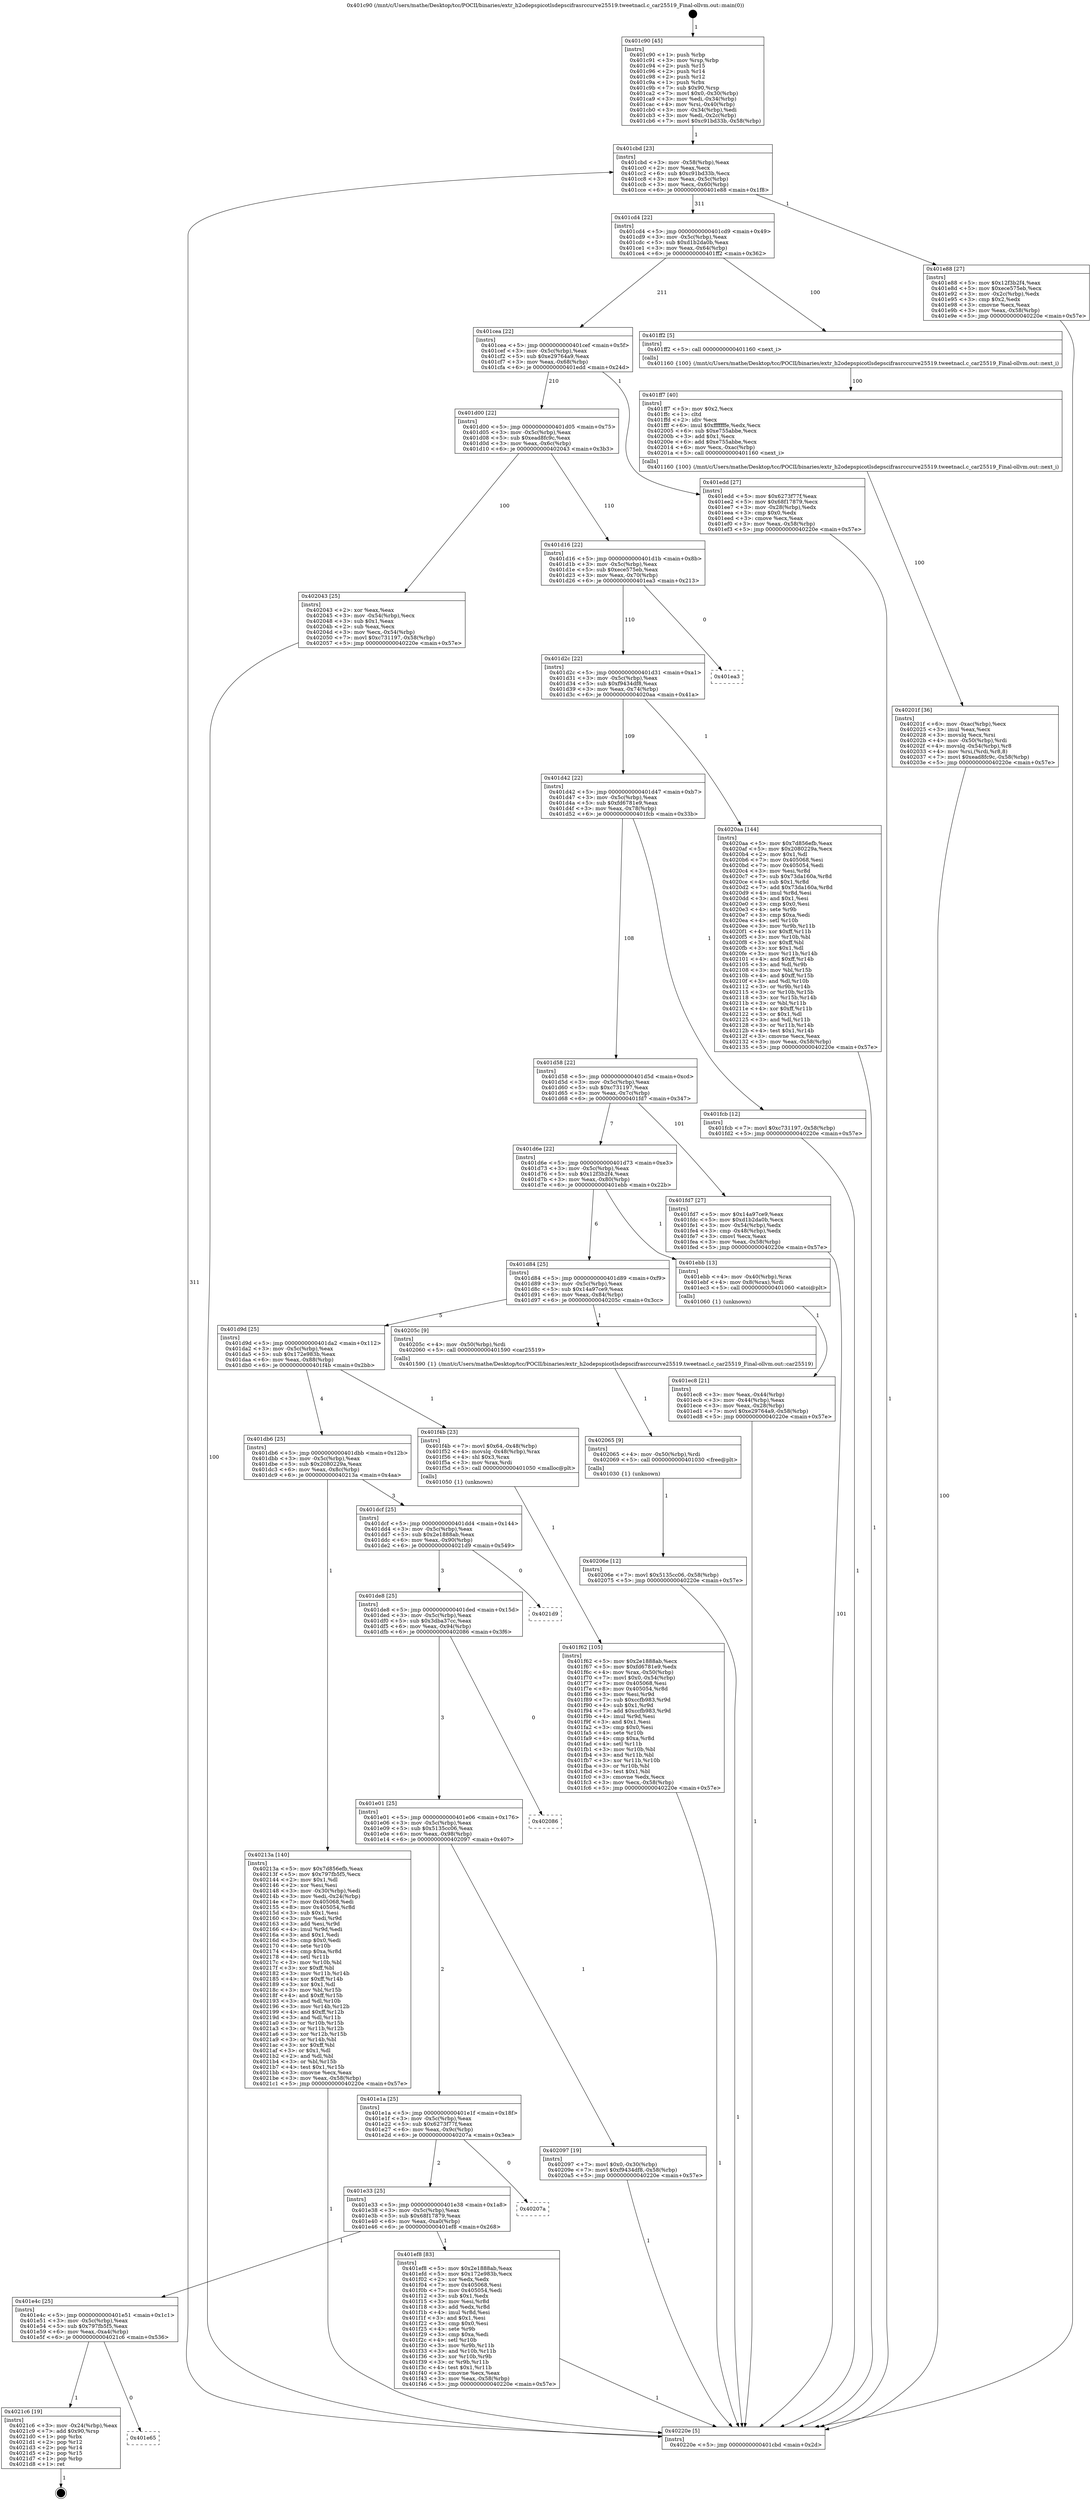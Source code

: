 digraph "0x401c90" {
  label = "0x401c90 (/mnt/c/Users/mathe/Desktop/tcc/POCII/binaries/extr_h2odepspicotlsdepscifrasrccurve25519.tweetnacl.c_car25519_Final-ollvm.out::main(0))"
  labelloc = "t"
  node[shape=record]

  Entry [label="",width=0.3,height=0.3,shape=circle,fillcolor=black,style=filled]
  "0x401cbd" [label="{
     0x401cbd [23]\l
     | [instrs]\l
     &nbsp;&nbsp;0x401cbd \<+3\>: mov -0x58(%rbp),%eax\l
     &nbsp;&nbsp;0x401cc0 \<+2\>: mov %eax,%ecx\l
     &nbsp;&nbsp;0x401cc2 \<+6\>: sub $0xc91bd33b,%ecx\l
     &nbsp;&nbsp;0x401cc8 \<+3\>: mov %eax,-0x5c(%rbp)\l
     &nbsp;&nbsp;0x401ccb \<+3\>: mov %ecx,-0x60(%rbp)\l
     &nbsp;&nbsp;0x401cce \<+6\>: je 0000000000401e88 \<main+0x1f8\>\l
  }"]
  "0x401e88" [label="{
     0x401e88 [27]\l
     | [instrs]\l
     &nbsp;&nbsp;0x401e88 \<+5\>: mov $0x12f3b2f4,%eax\l
     &nbsp;&nbsp;0x401e8d \<+5\>: mov $0xece575eb,%ecx\l
     &nbsp;&nbsp;0x401e92 \<+3\>: mov -0x2c(%rbp),%edx\l
     &nbsp;&nbsp;0x401e95 \<+3\>: cmp $0x2,%edx\l
     &nbsp;&nbsp;0x401e98 \<+3\>: cmovne %ecx,%eax\l
     &nbsp;&nbsp;0x401e9b \<+3\>: mov %eax,-0x58(%rbp)\l
     &nbsp;&nbsp;0x401e9e \<+5\>: jmp 000000000040220e \<main+0x57e\>\l
  }"]
  "0x401cd4" [label="{
     0x401cd4 [22]\l
     | [instrs]\l
     &nbsp;&nbsp;0x401cd4 \<+5\>: jmp 0000000000401cd9 \<main+0x49\>\l
     &nbsp;&nbsp;0x401cd9 \<+3\>: mov -0x5c(%rbp),%eax\l
     &nbsp;&nbsp;0x401cdc \<+5\>: sub $0xd1b2da0b,%eax\l
     &nbsp;&nbsp;0x401ce1 \<+3\>: mov %eax,-0x64(%rbp)\l
     &nbsp;&nbsp;0x401ce4 \<+6\>: je 0000000000401ff2 \<main+0x362\>\l
  }"]
  "0x40220e" [label="{
     0x40220e [5]\l
     | [instrs]\l
     &nbsp;&nbsp;0x40220e \<+5\>: jmp 0000000000401cbd \<main+0x2d\>\l
  }"]
  "0x401c90" [label="{
     0x401c90 [45]\l
     | [instrs]\l
     &nbsp;&nbsp;0x401c90 \<+1\>: push %rbp\l
     &nbsp;&nbsp;0x401c91 \<+3\>: mov %rsp,%rbp\l
     &nbsp;&nbsp;0x401c94 \<+2\>: push %r15\l
     &nbsp;&nbsp;0x401c96 \<+2\>: push %r14\l
     &nbsp;&nbsp;0x401c98 \<+2\>: push %r12\l
     &nbsp;&nbsp;0x401c9a \<+1\>: push %rbx\l
     &nbsp;&nbsp;0x401c9b \<+7\>: sub $0x90,%rsp\l
     &nbsp;&nbsp;0x401ca2 \<+7\>: movl $0x0,-0x30(%rbp)\l
     &nbsp;&nbsp;0x401ca9 \<+3\>: mov %edi,-0x34(%rbp)\l
     &nbsp;&nbsp;0x401cac \<+4\>: mov %rsi,-0x40(%rbp)\l
     &nbsp;&nbsp;0x401cb0 \<+3\>: mov -0x34(%rbp),%edi\l
     &nbsp;&nbsp;0x401cb3 \<+3\>: mov %edi,-0x2c(%rbp)\l
     &nbsp;&nbsp;0x401cb6 \<+7\>: movl $0xc91bd33b,-0x58(%rbp)\l
  }"]
  Exit [label="",width=0.3,height=0.3,shape=circle,fillcolor=black,style=filled,peripheries=2]
  "0x401ff2" [label="{
     0x401ff2 [5]\l
     | [instrs]\l
     &nbsp;&nbsp;0x401ff2 \<+5\>: call 0000000000401160 \<next_i\>\l
     | [calls]\l
     &nbsp;&nbsp;0x401160 \{100\} (/mnt/c/Users/mathe/Desktop/tcc/POCII/binaries/extr_h2odepspicotlsdepscifrasrccurve25519.tweetnacl.c_car25519_Final-ollvm.out::next_i)\l
  }"]
  "0x401cea" [label="{
     0x401cea [22]\l
     | [instrs]\l
     &nbsp;&nbsp;0x401cea \<+5\>: jmp 0000000000401cef \<main+0x5f\>\l
     &nbsp;&nbsp;0x401cef \<+3\>: mov -0x5c(%rbp),%eax\l
     &nbsp;&nbsp;0x401cf2 \<+5\>: sub $0xe29764a9,%eax\l
     &nbsp;&nbsp;0x401cf7 \<+3\>: mov %eax,-0x68(%rbp)\l
     &nbsp;&nbsp;0x401cfa \<+6\>: je 0000000000401edd \<main+0x24d\>\l
  }"]
  "0x401e65" [label="{
     0x401e65\l
  }", style=dashed]
  "0x401edd" [label="{
     0x401edd [27]\l
     | [instrs]\l
     &nbsp;&nbsp;0x401edd \<+5\>: mov $0x6273f77f,%eax\l
     &nbsp;&nbsp;0x401ee2 \<+5\>: mov $0x68f17879,%ecx\l
     &nbsp;&nbsp;0x401ee7 \<+3\>: mov -0x28(%rbp),%edx\l
     &nbsp;&nbsp;0x401eea \<+3\>: cmp $0x0,%edx\l
     &nbsp;&nbsp;0x401eed \<+3\>: cmove %ecx,%eax\l
     &nbsp;&nbsp;0x401ef0 \<+3\>: mov %eax,-0x58(%rbp)\l
     &nbsp;&nbsp;0x401ef3 \<+5\>: jmp 000000000040220e \<main+0x57e\>\l
  }"]
  "0x401d00" [label="{
     0x401d00 [22]\l
     | [instrs]\l
     &nbsp;&nbsp;0x401d00 \<+5\>: jmp 0000000000401d05 \<main+0x75\>\l
     &nbsp;&nbsp;0x401d05 \<+3\>: mov -0x5c(%rbp),%eax\l
     &nbsp;&nbsp;0x401d08 \<+5\>: sub $0xead8fc9c,%eax\l
     &nbsp;&nbsp;0x401d0d \<+3\>: mov %eax,-0x6c(%rbp)\l
     &nbsp;&nbsp;0x401d10 \<+6\>: je 0000000000402043 \<main+0x3b3\>\l
  }"]
  "0x4021c6" [label="{
     0x4021c6 [19]\l
     | [instrs]\l
     &nbsp;&nbsp;0x4021c6 \<+3\>: mov -0x24(%rbp),%eax\l
     &nbsp;&nbsp;0x4021c9 \<+7\>: add $0x90,%rsp\l
     &nbsp;&nbsp;0x4021d0 \<+1\>: pop %rbx\l
     &nbsp;&nbsp;0x4021d1 \<+2\>: pop %r12\l
     &nbsp;&nbsp;0x4021d3 \<+2\>: pop %r14\l
     &nbsp;&nbsp;0x4021d5 \<+2\>: pop %r15\l
     &nbsp;&nbsp;0x4021d7 \<+1\>: pop %rbp\l
     &nbsp;&nbsp;0x4021d8 \<+1\>: ret\l
  }"]
  "0x402043" [label="{
     0x402043 [25]\l
     | [instrs]\l
     &nbsp;&nbsp;0x402043 \<+2\>: xor %eax,%eax\l
     &nbsp;&nbsp;0x402045 \<+3\>: mov -0x54(%rbp),%ecx\l
     &nbsp;&nbsp;0x402048 \<+3\>: sub $0x1,%eax\l
     &nbsp;&nbsp;0x40204b \<+2\>: sub %eax,%ecx\l
     &nbsp;&nbsp;0x40204d \<+3\>: mov %ecx,-0x54(%rbp)\l
     &nbsp;&nbsp;0x402050 \<+7\>: movl $0xc731197,-0x58(%rbp)\l
     &nbsp;&nbsp;0x402057 \<+5\>: jmp 000000000040220e \<main+0x57e\>\l
  }"]
  "0x401d16" [label="{
     0x401d16 [22]\l
     | [instrs]\l
     &nbsp;&nbsp;0x401d16 \<+5\>: jmp 0000000000401d1b \<main+0x8b\>\l
     &nbsp;&nbsp;0x401d1b \<+3\>: mov -0x5c(%rbp),%eax\l
     &nbsp;&nbsp;0x401d1e \<+5\>: sub $0xece575eb,%eax\l
     &nbsp;&nbsp;0x401d23 \<+3\>: mov %eax,-0x70(%rbp)\l
     &nbsp;&nbsp;0x401d26 \<+6\>: je 0000000000401ea3 \<main+0x213\>\l
  }"]
  "0x40206e" [label="{
     0x40206e [12]\l
     | [instrs]\l
     &nbsp;&nbsp;0x40206e \<+7\>: movl $0x5135cc06,-0x58(%rbp)\l
     &nbsp;&nbsp;0x402075 \<+5\>: jmp 000000000040220e \<main+0x57e\>\l
  }"]
  "0x401ea3" [label="{
     0x401ea3\l
  }", style=dashed]
  "0x401d2c" [label="{
     0x401d2c [22]\l
     | [instrs]\l
     &nbsp;&nbsp;0x401d2c \<+5\>: jmp 0000000000401d31 \<main+0xa1\>\l
     &nbsp;&nbsp;0x401d31 \<+3\>: mov -0x5c(%rbp),%eax\l
     &nbsp;&nbsp;0x401d34 \<+5\>: sub $0xf9434df8,%eax\l
     &nbsp;&nbsp;0x401d39 \<+3\>: mov %eax,-0x74(%rbp)\l
     &nbsp;&nbsp;0x401d3c \<+6\>: je 00000000004020aa \<main+0x41a\>\l
  }"]
  "0x402065" [label="{
     0x402065 [9]\l
     | [instrs]\l
     &nbsp;&nbsp;0x402065 \<+4\>: mov -0x50(%rbp),%rdi\l
     &nbsp;&nbsp;0x402069 \<+5\>: call 0000000000401030 \<free@plt\>\l
     | [calls]\l
     &nbsp;&nbsp;0x401030 \{1\} (unknown)\l
  }"]
  "0x4020aa" [label="{
     0x4020aa [144]\l
     | [instrs]\l
     &nbsp;&nbsp;0x4020aa \<+5\>: mov $0x7d856efb,%eax\l
     &nbsp;&nbsp;0x4020af \<+5\>: mov $0x2080229a,%ecx\l
     &nbsp;&nbsp;0x4020b4 \<+2\>: mov $0x1,%dl\l
     &nbsp;&nbsp;0x4020b6 \<+7\>: mov 0x405068,%esi\l
     &nbsp;&nbsp;0x4020bd \<+7\>: mov 0x405054,%edi\l
     &nbsp;&nbsp;0x4020c4 \<+3\>: mov %esi,%r8d\l
     &nbsp;&nbsp;0x4020c7 \<+7\>: sub $0x73da160a,%r8d\l
     &nbsp;&nbsp;0x4020ce \<+4\>: sub $0x1,%r8d\l
     &nbsp;&nbsp;0x4020d2 \<+7\>: add $0x73da160a,%r8d\l
     &nbsp;&nbsp;0x4020d9 \<+4\>: imul %r8d,%esi\l
     &nbsp;&nbsp;0x4020dd \<+3\>: and $0x1,%esi\l
     &nbsp;&nbsp;0x4020e0 \<+3\>: cmp $0x0,%esi\l
     &nbsp;&nbsp;0x4020e3 \<+4\>: sete %r9b\l
     &nbsp;&nbsp;0x4020e7 \<+3\>: cmp $0xa,%edi\l
     &nbsp;&nbsp;0x4020ea \<+4\>: setl %r10b\l
     &nbsp;&nbsp;0x4020ee \<+3\>: mov %r9b,%r11b\l
     &nbsp;&nbsp;0x4020f1 \<+4\>: xor $0xff,%r11b\l
     &nbsp;&nbsp;0x4020f5 \<+3\>: mov %r10b,%bl\l
     &nbsp;&nbsp;0x4020f8 \<+3\>: xor $0xff,%bl\l
     &nbsp;&nbsp;0x4020fb \<+3\>: xor $0x1,%dl\l
     &nbsp;&nbsp;0x4020fe \<+3\>: mov %r11b,%r14b\l
     &nbsp;&nbsp;0x402101 \<+4\>: and $0xff,%r14b\l
     &nbsp;&nbsp;0x402105 \<+3\>: and %dl,%r9b\l
     &nbsp;&nbsp;0x402108 \<+3\>: mov %bl,%r15b\l
     &nbsp;&nbsp;0x40210b \<+4\>: and $0xff,%r15b\l
     &nbsp;&nbsp;0x40210f \<+3\>: and %dl,%r10b\l
     &nbsp;&nbsp;0x402112 \<+3\>: or %r9b,%r14b\l
     &nbsp;&nbsp;0x402115 \<+3\>: or %r10b,%r15b\l
     &nbsp;&nbsp;0x402118 \<+3\>: xor %r15b,%r14b\l
     &nbsp;&nbsp;0x40211b \<+3\>: or %bl,%r11b\l
     &nbsp;&nbsp;0x40211e \<+4\>: xor $0xff,%r11b\l
     &nbsp;&nbsp;0x402122 \<+3\>: or $0x1,%dl\l
     &nbsp;&nbsp;0x402125 \<+3\>: and %dl,%r11b\l
     &nbsp;&nbsp;0x402128 \<+3\>: or %r11b,%r14b\l
     &nbsp;&nbsp;0x40212b \<+4\>: test $0x1,%r14b\l
     &nbsp;&nbsp;0x40212f \<+3\>: cmovne %ecx,%eax\l
     &nbsp;&nbsp;0x402132 \<+3\>: mov %eax,-0x58(%rbp)\l
     &nbsp;&nbsp;0x402135 \<+5\>: jmp 000000000040220e \<main+0x57e\>\l
  }"]
  "0x401d42" [label="{
     0x401d42 [22]\l
     | [instrs]\l
     &nbsp;&nbsp;0x401d42 \<+5\>: jmp 0000000000401d47 \<main+0xb7\>\l
     &nbsp;&nbsp;0x401d47 \<+3\>: mov -0x5c(%rbp),%eax\l
     &nbsp;&nbsp;0x401d4a \<+5\>: sub $0xfd6781e9,%eax\l
     &nbsp;&nbsp;0x401d4f \<+3\>: mov %eax,-0x78(%rbp)\l
     &nbsp;&nbsp;0x401d52 \<+6\>: je 0000000000401fcb \<main+0x33b\>\l
  }"]
  "0x40201f" [label="{
     0x40201f [36]\l
     | [instrs]\l
     &nbsp;&nbsp;0x40201f \<+6\>: mov -0xac(%rbp),%ecx\l
     &nbsp;&nbsp;0x402025 \<+3\>: imul %eax,%ecx\l
     &nbsp;&nbsp;0x402028 \<+3\>: movslq %ecx,%rsi\l
     &nbsp;&nbsp;0x40202b \<+4\>: mov -0x50(%rbp),%rdi\l
     &nbsp;&nbsp;0x40202f \<+4\>: movslq -0x54(%rbp),%r8\l
     &nbsp;&nbsp;0x402033 \<+4\>: mov %rsi,(%rdi,%r8,8)\l
     &nbsp;&nbsp;0x402037 \<+7\>: movl $0xead8fc9c,-0x58(%rbp)\l
     &nbsp;&nbsp;0x40203e \<+5\>: jmp 000000000040220e \<main+0x57e\>\l
  }"]
  "0x401fcb" [label="{
     0x401fcb [12]\l
     | [instrs]\l
     &nbsp;&nbsp;0x401fcb \<+7\>: movl $0xc731197,-0x58(%rbp)\l
     &nbsp;&nbsp;0x401fd2 \<+5\>: jmp 000000000040220e \<main+0x57e\>\l
  }"]
  "0x401d58" [label="{
     0x401d58 [22]\l
     | [instrs]\l
     &nbsp;&nbsp;0x401d58 \<+5\>: jmp 0000000000401d5d \<main+0xcd\>\l
     &nbsp;&nbsp;0x401d5d \<+3\>: mov -0x5c(%rbp),%eax\l
     &nbsp;&nbsp;0x401d60 \<+5\>: sub $0xc731197,%eax\l
     &nbsp;&nbsp;0x401d65 \<+3\>: mov %eax,-0x7c(%rbp)\l
     &nbsp;&nbsp;0x401d68 \<+6\>: je 0000000000401fd7 \<main+0x347\>\l
  }"]
  "0x401ff7" [label="{
     0x401ff7 [40]\l
     | [instrs]\l
     &nbsp;&nbsp;0x401ff7 \<+5\>: mov $0x2,%ecx\l
     &nbsp;&nbsp;0x401ffc \<+1\>: cltd\l
     &nbsp;&nbsp;0x401ffd \<+2\>: idiv %ecx\l
     &nbsp;&nbsp;0x401fff \<+6\>: imul $0xfffffffe,%edx,%ecx\l
     &nbsp;&nbsp;0x402005 \<+6\>: sub $0xe755abbe,%ecx\l
     &nbsp;&nbsp;0x40200b \<+3\>: add $0x1,%ecx\l
     &nbsp;&nbsp;0x40200e \<+6\>: add $0xe755abbe,%ecx\l
     &nbsp;&nbsp;0x402014 \<+6\>: mov %ecx,-0xac(%rbp)\l
     &nbsp;&nbsp;0x40201a \<+5\>: call 0000000000401160 \<next_i\>\l
     | [calls]\l
     &nbsp;&nbsp;0x401160 \{100\} (/mnt/c/Users/mathe/Desktop/tcc/POCII/binaries/extr_h2odepspicotlsdepscifrasrccurve25519.tweetnacl.c_car25519_Final-ollvm.out::next_i)\l
  }"]
  "0x401fd7" [label="{
     0x401fd7 [27]\l
     | [instrs]\l
     &nbsp;&nbsp;0x401fd7 \<+5\>: mov $0x14a97ce9,%eax\l
     &nbsp;&nbsp;0x401fdc \<+5\>: mov $0xd1b2da0b,%ecx\l
     &nbsp;&nbsp;0x401fe1 \<+3\>: mov -0x54(%rbp),%edx\l
     &nbsp;&nbsp;0x401fe4 \<+3\>: cmp -0x48(%rbp),%edx\l
     &nbsp;&nbsp;0x401fe7 \<+3\>: cmovl %ecx,%eax\l
     &nbsp;&nbsp;0x401fea \<+3\>: mov %eax,-0x58(%rbp)\l
     &nbsp;&nbsp;0x401fed \<+5\>: jmp 000000000040220e \<main+0x57e\>\l
  }"]
  "0x401d6e" [label="{
     0x401d6e [22]\l
     | [instrs]\l
     &nbsp;&nbsp;0x401d6e \<+5\>: jmp 0000000000401d73 \<main+0xe3\>\l
     &nbsp;&nbsp;0x401d73 \<+3\>: mov -0x5c(%rbp),%eax\l
     &nbsp;&nbsp;0x401d76 \<+5\>: sub $0x12f3b2f4,%eax\l
     &nbsp;&nbsp;0x401d7b \<+3\>: mov %eax,-0x80(%rbp)\l
     &nbsp;&nbsp;0x401d7e \<+6\>: je 0000000000401ebb \<main+0x22b\>\l
  }"]
  "0x401f62" [label="{
     0x401f62 [105]\l
     | [instrs]\l
     &nbsp;&nbsp;0x401f62 \<+5\>: mov $0x2e1888ab,%ecx\l
     &nbsp;&nbsp;0x401f67 \<+5\>: mov $0xfd6781e9,%edx\l
     &nbsp;&nbsp;0x401f6c \<+4\>: mov %rax,-0x50(%rbp)\l
     &nbsp;&nbsp;0x401f70 \<+7\>: movl $0x0,-0x54(%rbp)\l
     &nbsp;&nbsp;0x401f77 \<+7\>: mov 0x405068,%esi\l
     &nbsp;&nbsp;0x401f7e \<+8\>: mov 0x405054,%r8d\l
     &nbsp;&nbsp;0x401f86 \<+3\>: mov %esi,%r9d\l
     &nbsp;&nbsp;0x401f89 \<+7\>: sub $0xccfb983,%r9d\l
     &nbsp;&nbsp;0x401f90 \<+4\>: sub $0x1,%r9d\l
     &nbsp;&nbsp;0x401f94 \<+7\>: add $0xccfb983,%r9d\l
     &nbsp;&nbsp;0x401f9b \<+4\>: imul %r9d,%esi\l
     &nbsp;&nbsp;0x401f9f \<+3\>: and $0x1,%esi\l
     &nbsp;&nbsp;0x401fa2 \<+3\>: cmp $0x0,%esi\l
     &nbsp;&nbsp;0x401fa5 \<+4\>: sete %r10b\l
     &nbsp;&nbsp;0x401fa9 \<+4\>: cmp $0xa,%r8d\l
     &nbsp;&nbsp;0x401fad \<+4\>: setl %r11b\l
     &nbsp;&nbsp;0x401fb1 \<+3\>: mov %r10b,%bl\l
     &nbsp;&nbsp;0x401fb4 \<+3\>: and %r11b,%bl\l
     &nbsp;&nbsp;0x401fb7 \<+3\>: xor %r11b,%r10b\l
     &nbsp;&nbsp;0x401fba \<+3\>: or %r10b,%bl\l
     &nbsp;&nbsp;0x401fbd \<+3\>: test $0x1,%bl\l
     &nbsp;&nbsp;0x401fc0 \<+3\>: cmovne %edx,%ecx\l
     &nbsp;&nbsp;0x401fc3 \<+3\>: mov %ecx,-0x58(%rbp)\l
     &nbsp;&nbsp;0x401fc6 \<+5\>: jmp 000000000040220e \<main+0x57e\>\l
  }"]
  "0x401ebb" [label="{
     0x401ebb [13]\l
     | [instrs]\l
     &nbsp;&nbsp;0x401ebb \<+4\>: mov -0x40(%rbp),%rax\l
     &nbsp;&nbsp;0x401ebf \<+4\>: mov 0x8(%rax),%rdi\l
     &nbsp;&nbsp;0x401ec3 \<+5\>: call 0000000000401060 \<atoi@plt\>\l
     | [calls]\l
     &nbsp;&nbsp;0x401060 \{1\} (unknown)\l
  }"]
  "0x401d84" [label="{
     0x401d84 [25]\l
     | [instrs]\l
     &nbsp;&nbsp;0x401d84 \<+5\>: jmp 0000000000401d89 \<main+0xf9\>\l
     &nbsp;&nbsp;0x401d89 \<+3\>: mov -0x5c(%rbp),%eax\l
     &nbsp;&nbsp;0x401d8c \<+5\>: sub $0x14a97ce9,%eax\l
     &nbsp;&nbsp;0x401d91 \<+6\>: mov %eax,-0x84(%rbp)\l
     &nbsp;&nbsp;0x401d97 \<+6\>: je 000000000040205c \<main+0x3cc\>\l
  }"]
  "0x401ec8" [label="{
     0x401ec8 [21]\l
     | [instrs]\l
     &nbsp;&nbsp;0x401ec8 \<+3\>: mov %eax,-0x44(%rbp)\l
     &nbsp;&nbsp;0x401ecb \<+3\>: mov -0x44(%rbp),%eax\l
     &nbsp;&nbsp;0x401ece \<+3\>: mov %eax,-0x28(%rbp)\l
     &nbsp;&nbsp;0x401ed1 \<+7\>: movl $0xe29764a9,-0x58(%rbp)\l
     &nbsp;&nbsp;0x401ed8 \<+5\>: jmp 000000000040220e \<main+0x57e\>\l
  }"]
  "0x401e4c" [label="{
     0x401e4c [25]\l
     | [instrs]\l
     &nbsp;&nbsp;0x401e4c \<+5\>: jmp 0000000000401e51 \<main+0x1c1\>\l
     &nbsp;&nbsp;0x401e51 \<+3\>: mov -0x5c(%rbp),%eax\l
     &nbsp;&nbsp;0x401e54 \<+5\>: sub $0x797fb5f5,%eax\l
     &nbsp;&nbsp;0x401e59 \<+6\>: mov %eax,-0xa4(%rbp)\l
     &nbsp;&nbsp;0x401e5f \<+6\>: je 00000000004021c6 \<main+0x536\>\l
  }"]
  "0x40205c" [label="{
     0x40205c [9]\l
     | [instrs]\l
     &nbsp;&nbsp;0x40205c \<+4\>: mov -0x50(%rbp),%rdi\l
     &nbsp;&nbsp;0x402060 \<+5\>: call 0000000000401590 \<car25519\>\l
     | [calls]\l
     &nbsp;&nbsp;0x401590 \{1\} (/mnt/c/Users/mathe/Desktop/tcc/POCII/binaries/extr_h2odepspicotlsdepscifrasrccurve25519.tweetnacl.c_car25519_Final-ollvm.out::car25519)\l
  }"]
  "0x401d9d" [label="{
     0x401d9d [25]\l
     | [instrs]\l
     &nbsp;&nbsp;0x401d9d \<+5\>: jmp 0000000000401da2 \<main+0x112\>\l
     &nbsp;&nbsp;0x401da2 \<+3\>: mov -0x5c(%rbp),%eax\l
     &nbsp;&nbsp;0x401da5 \<+5\>: sub $0x172e983b,%eax\l
     &nbsp;&nbsp;0x401daa \<+6\>: mov %eax,-0x88(%rbp)\l
     &nbsp;&nbsp;0x401db0 \<+6\>: je 0000000000401f4b \<main+0x2bb\>\l
  }"]
  "0x401ef8" [label="{
     0x401ef8 [83]\l
     | [instrs]\l
     &nbsp;&nbsp;0x401ef8 \<+5\>: mov $0x2e1888ab,%eax\l
     &nbsp;&nbsp;0x401efd \<+5\>: mov $0x172e983b,%ecx\l
     &nbsp;&nbsp;0x401f02 \<+2\>: xor %edx,%edx\l
     &nbsp;&nbsp;0x401f04 \<+7\>: mov 0x405068,%esi\l
     &nbsp;&nbsp;0x401f0b \<+7\>: mov 0x405054,%edi\l
     &nbsp;&nbsp;0x401f12 \<+3\>: sub $0x1,%edx\l
     &nbsp;&nbsp;0x401f15 \<+3\>: mov %esi,%r8d\l
     &nbsp;&nbsp;0x401f18 \<+3\>: add %edx,%r8d\l
     &nbsp;&nbsp;0x401f1b \<+4\>: imul %r8d,%esi\l
     &nbsp;&nbsp;0x401f1f \<+3\>: and $0x1,%esi\l
     &nbsp;&nbsp;0x401f22 \<+3\>: cmp $0x0,%esi\l
     &nbsp;&nbsp;0x401f25 \<+4\>: sete %r9b\l
     &nbsp;&nbsp;0x401f29 \<+3\>: cmp $0xa,%edi\l
     &nbsp;&nbsp;0x401f2c \<+4\>: setl %r10b\l
     &nbsp;&nbsp;0x401f30 \<+3\>: mov %r9b,%r11b\l
     &nbsp;&nbsp;0x401f33 \<+3\>: and %r10b,%r11b\l
     &nbsp;&nbsp;0x401f36 \<+3\>: xor %r10b,%r9b\l
     &nbsp;&nbsp;0x401f39 \<+3\>: or %r9b,%r11b\l
     &nbsp;&nbsp;0x401f3c \<+4\>: test $0x1,%r11b\l
     &nbsp;&nbsp;0x401f40 \<+3\>: cmovne %ecx,%eax\l
     &nbsp;&nbsp;0x401f43 \<+3\>: mov %eax,-0x58(%rbp)\l
     &nbsp;&nbsp;0x401f46 \<+5\>: jmp 000000000040220e \<main+0x57e\>\l
  }"]
  "0x401f4b" [label="{
     0x401f4b [23]\l
     | [instrs]\l
     &nbsp;&nbsp;0x401f4b \<+7\>: movl $0x64,-0x48(%rbp)\l
     &nbsp;&nbsp;0x401f52 \<+4\>: movslq -0x48(%rbp),%rax\l
     &nbsp;&nbsp;0x401f56 \<+4\>: shl $0x3,%rax\l
     &nbsp;&nbsp;0x401f5a \<+3\>: mov %rax,%rdi\l
     &nbsp;&nbsp;0x401f5d \<+5\>: call 0000000000401050 \<malloc@plt\>\l
     | [calls]\l
     &nbsp;&nbsp;0x401050 \{1\} (unknown)\l
  }"]
  "0x401db6" [label="{
     0x401db6 [25]\l
     | [instrs]\l
     &nbsp;&nbsp;0x401db6 \<+5\>: jmp 0000000000401dbb \<main+0x12b\>\l
     &nbsp;&nbsp;0x401dbb \<+3\>: mov -0x5c(%rbp),%eax\l
     &nbsp;&nbsp;0x401dbe \<+5\>: sub $0x2080229a,%eax\l
     &nbsp;&nbsp;0x401dc3 \<+6\>: mov %eax,-0x8c(%rbp)\l
     &nbsp;&nbsp;0x401dc9 \<+6\>: je 000000000040213a \<main+0x4aa\>\l
  }"]
  "0x401e33" [label="{
     0x401e33 [25]\l
     | [instrs]\l
     &nbsp;&nbsp;0x401e33 \<+5\>: jmp 0000000000401e38 \<main+0x1a8\>\l
     &nbsp;&nbsp;0x401e38 \<+3\>: mov -0x5c(%rbp),%eax\l
     &nbsp;&nbsp;0x401e3b \<+5\>: sub $0x68f17879,%eax\l
     &nbsp;&nbsp;0x401e40 \<+6\>: mov %eax,-0xa0(%rbp)\l
     &nbsp;&nbsp;0x401e46 \<+6\>: je 0000000000401ef8 \<main+0x268\>\l
  }"]
  "0x40213a" [label="{
     0x40213a [140]\l
     | [instrs]\l
     &nbsp;&nbsp;0x40213a \<+5\>: mov $0x7d856efb,%eax\l
     &nbsp;&nbsp;0x40213f \<+5\>: mov $0x797fb5f5,%ecx\l
     &nbsp;&nbsp;0x402144 \<+2\>: mov $0x1,%dl\l
     &nbsp;&nbsp;0x402146 \<+2\>: xor %esi,%esi\l
     &nbsp;&nbsp;0x402148 \<+3\>: mov -0x30(%rbp),%edi\l
     &nbsp;&nbsp;0x40214b \<+3\>: mov %edi,-0x24(%rbp)\l
     &nbsp;&nbsp;0x40214e \<+7\>: mov 0x405068,%edi\l
     &nbsp;&nbsp;0x402155 \<+8\>: mov 0x405054,%r8d\l
     &nbsp;&nbsp;0x40215d \<+3\>: sub $0x1,%esi\l
     &nbsp;&nbsp;0x402160 \<+3\>: mov %edi,%r9d\l
     &nbsp;&nbsp;0x402163 \<+3\>: add %esi,%r9d\l
     &nbsp;&nbsp;0x402166 \<+4\>: imul %r9d,%edi\l
     &nbsp;&nbsp;0x40216a \<+3\>: and $0x1,%edi\l
     &nbsp;&nbsp;0x40216d \<+3\>: cmp $0x0,%edi\l
     &nbsp;&nbsp;0x402170 \<+4\>: sete %r10b\l
     &nbsp;&nbsp;0x402174 \<+4\>: cmp $0xa,%r8d\l
     &nbsp;&nbsp;0x402178 \<+4\>: setl %r11b\l
     &nbsp;&nbsp;0x40217c \<+3\>: mov %r10b,%bl\l
     &nbsp;&nbsp;0x40217f \<+3\>: xor $0xff,%bl\l
     &nbsp;&nbsp;0x402182 \<+3\>: mov %r11b,%r14b\l
     &nbsp;&nbsp;0x402185 \<+4\>: xor $0xff,%r14b\l
     &nbsp;&nbsp;0x402189 \<+3\>: xor $0x1,%dl\l
     &nbsp;&nbsp;0x40218c \<+3\>: mov %bl,%r15b\l
     &nbsp;&nbsp;0x40218f \<+4\>: and $0xff,%r15b\l
     &nbsp;&nbsp;0x402193 \<+3\>: and %dl,%r10b\l
     &nbsp;&nbsp;0x402196 \<+3\>: mov %r14b,%r12b\l
     &nbsp;&nbsp;0x402199 \<+4\>: and $0xff,%r12b\l
     &nbsp;&nbsp;0x40219d \<+3\>: and %dl,%r11b\l
     &nbsp;&nbsp;0x4021a0 \<+3\>: or %r10b,%r15b\l
     &nbsp;&nbsp;0x4021a3 \<+3\>: or %r11b,%r12b\l
     &nbsp;&nbsp;0x4021a6 \<+3\>: xor %r12b,%r15b\l
     &nbsp;&nbsp;0x4021a9 \<+3\>: or %r14b,%bl\l
     &nbsp;&nbsp;0x4021ac \<+3\>: xor $0xff,%bl\l
     &nbsp;&nbsp;0x4021af \<+3\>: or $0x1,%dl\l
     &nbsp;&nbsp;0x4021b2 \<+2\>: and %dl,%bl\l
     &nbsp;&nbsp;0x4021b4 \<+3\>: or %bl,%r15b\l
     &nbsp;&nbsp;0x4021b7 \<+4\>: test $0x1,%r15b\l
     &nbsp;&nbsp;0x4021bb \<+3\>: cmovne %ecx,%eax\l
     &nbsp;&nbsp;0x4021be \<+3\>: mov %eax,-0x58(%rbp)\l
     &nbsp;&nbsp;0x4021c1 \<+5\>: jmp 000000000040220e \<main+0x57e\>\l
  }"]
  "0x401dcf" [label="{
     0x401dcf [25]\l
     | [instrs]\l
     &nbsp;&nbsp;0x401dcf \<+5\>: jmp 0000000000401dd4 \<main+0x144\>\l
     &nbsp;&nbsp;0x401dd4 \<+3\>: mov -0x5c(%rbp),%eax\l
     &nbsp;&nbsp;0x401dd7 \<+5\>: sub $0x2e1888ab,%eax\l
     &nbsp;&nbsp;0x401ddc \<+6\>: mov %eax,-0x90(%rbp)\l
     &nbsp;&nbsp;0x401de2 \<+6\>: je 00000000004021d9 \<main+0x549\>\l
  }"]
  "0x40207a" [label="{
     0x40207a\l
  }", style=dashed]
  "0x4021d9" [label="{
     0x4021d9\l
  }", style=dashed]
  "0x401de8" [label="{
     0x401de8 [25]\l
     | [instrs]\l
     &nbsp;&nbsp;0x401de8 \<+5\>: jmp 0000000000401ded \<main+0x15d\>\l
     &nbsp;&nbsp;0x401ded \<+3\>: mov -0x5c(%rbp),%eax\l
     &nbsp;&nbsp;0x401df0 \<+5\>: sub $0x3dba37cc,%eax\l
     &nbsp;&nbsp;0x401df5 \<+6\>: mov %eax,-0x94(%rbp)\l
     &nbsp;&nbsp;0x401dfb \<+6\>: je 0000000000402086 \<main+0x3f6\>\l
  }"]
  "0x401e1a" [label="{
     0x401e1a [25]\l
     | [instrs]\l
     &nbsp;&nbsp;0x401e1a \<+5\>: jmp 0000000000401e1f \<main+0x18f\>\l
     &nbsp;&nbsp;0x401e1f \<+3\>: mov -0x5c(%rbp),%eax\l
     &nbsp;&nbsp;0x401e22 \<+5\>: sub $0x6273f77f,%eax\l
     &nbsp;&nbsp;0x401e27 \<+6\>: mov %eax,-0x9c(%rbp)\l
     &nbsp;&nbsp;0x401e2d \<+6\>: je 000000000040207a \<main+0x3ea\>\l
  }"]
  "0x402086" [label="{
     0x402086\l
  }", style=dashed]
  "0x401e01" [label="{
     0x401e01 [25]\l
     | [instrs]\l
     &nbsp;&nbsp;0x401e01 \<+5\>: jmp 0000000000401e06 \<main+0x176\>\l
     &nbsp;&nbsp;0x401e06 \<+3\>: mov -0x5c(%rbp),%eax\l
     &nbsp;&nbsp;0x401e09 \<+5\>: sub $0x5135cc06,%eax\l
     &nbsp;&nbsp;0x401e0e \<+6\>: mov %eax,-0x98(%rbp)\l
     &nbsp;&nbsp;0x401e14 \<+6\>: je 0000000000402097 \<main+0x407\>\l
  }"]
  "0x402097" [label="{
     0x402097 [19]\l
     | [instrs]\l
     &nbsp;&nbsp;0x402097 \<+7\>: movl $0x0,-0x30(%rbp)\l
     &nbsp;&nbsp;0x40209e \<+7\>: movl $0xf9434df8,-0x58(%rbp)\l
     &nbsp;&nbsp;0x4020a5 \<+5\>: jmp 000000000040220e \<main+0x57e\>\l
  }"]
  Entry -> "0x401c90" [label=" 1"]
  "0x401cbd" -> "0x401e88" [label=" 1"]
  "0x401cbd" -> "0x401cd4" [label=" 311"]
  "0x401e88" -> "0x40220e" [label=" 1"]
  "0x401c90" -> "0x401cbd" [label=" 1"]
  "0x40220e" -> "0x401cbd" [label=" 311"]
  "0x4021c6" -> Exit [label=" 1"]
  "0x401cd4" -> "0x401ff2" [label=" 100"]
  "0x401cd4" -> "0x401cea" [label=" 211"]
  "0x401e4c" -> "0x401e65" [label=" 0"]
  "0x401cea" -> "0x401edd" [label=" 1"]
  "0x401cea" -> "0x401d00" [label=" 210"]
  "0x401e4c" -> "0x4021c6" [label=" 1"]
  "0x401d00" -> "0x402043" [label=" 100"]
  "0x401d00" -> "0x401d16" [label=" 110"]
  "0x40213a" -> "0x40220e" [label=" 1"]
  "0x401d16" -> "0x401ea3" [label=" 0"]
  "0x401d16" -> "0x401d2c" [label=" 110"]
  "0x4020aa" -> "0x40220e" [label=" 1"]
  "0x401d2c" -> "0x4020aa" [label=" 1"]
  "0x401d2c" -> "0x401d42" [label=" 109"]
  "0x402097" -> "0x40220e" [label=" 1"]
  "0x401d42" -> "0x401fcb" [label=" 1"]
  "0x401d42" -> "0x401d58" [label=" 108"]
  "0x40206e" -> "0x40220e" [label=" 1"]
  "0x401d58" -> "0x401fd7" [label=" 101"]
  "0x401d58" -> "0x401d6e" [label=" 7"]
  "0x402065" -> "0x40206e" [label=" 1"]
  "0x401d6e" -> "0x401ebb" [label=" 1"]
  "0x401d6e" -> "0x401d84" [label=" 6"]
  "0x401ebb" -> "0x401ec8" [label=" 1"]
  "0x401ec8" -> "0x40220e" [label=" 1"]
  "0x401edd" -> "0x40220e" [label=" 1"]
  "0x40205c" -> "0x402065" [label=" 1"]
  "0x401d84" -> "0x40205c" [label=" 1"]
  "0x401d84" -> "0x401d9d" [label=" 5"]
  "0x402043" -> "0x40220e" [label=" 100"]
  "0x401d9d" -> "0x401f4b" [label=" 1"]
  "0x401d9d" -> "0x401db6" [label=" 4"]
  "0x40201f" -> "0x40220e" [label=" 100"]
  "0x401db6" -> "0x40213a" [label=" 1"]
  "0x401db6" -> "0x401dcf" [label=" 3"]
  "0x401ff2" -> "0x401ff7" [label=" 100"]
  "0x401dcf" -> "0x4021d9" [label=" 0"]
  "0x401dcf" -> "0x401de8" [label=" 3"]
  "0x401fd7" -> "0x40220e" [label=" 101"]
  "0x401de8" -> "0x402086" [label=" 0"]
  "0x401de8" -> "0x401e01" [label=" 3"]
  "0x401f62" -> "0x40220e" [label=" 1"]
  "0x401e01" -> "0x402097" [label=" 1"]
  "0x401e01" -> "0x401e1a" [label=" 2"]
  "0x401fcb" -> "0x40220e" [label=" 1"]
  "0x401e1a" -> "0x40207a" [label=" 0"]
  "0x401e1a" -> "0x401e33" [label=" 2"]
  "0x401ff7" -> "0x40201f" [label=" 100"]
  "0x401e33" -> "0x401ef8" [label=" 1"]
  "0x401e33" -> "0x401e4c" [label=" 1"]
  "0x401ef8" -> "0x40220e" [label=" 1"]
  "0x401f4b" -> "0x401f62" [label=" 1"]
}
